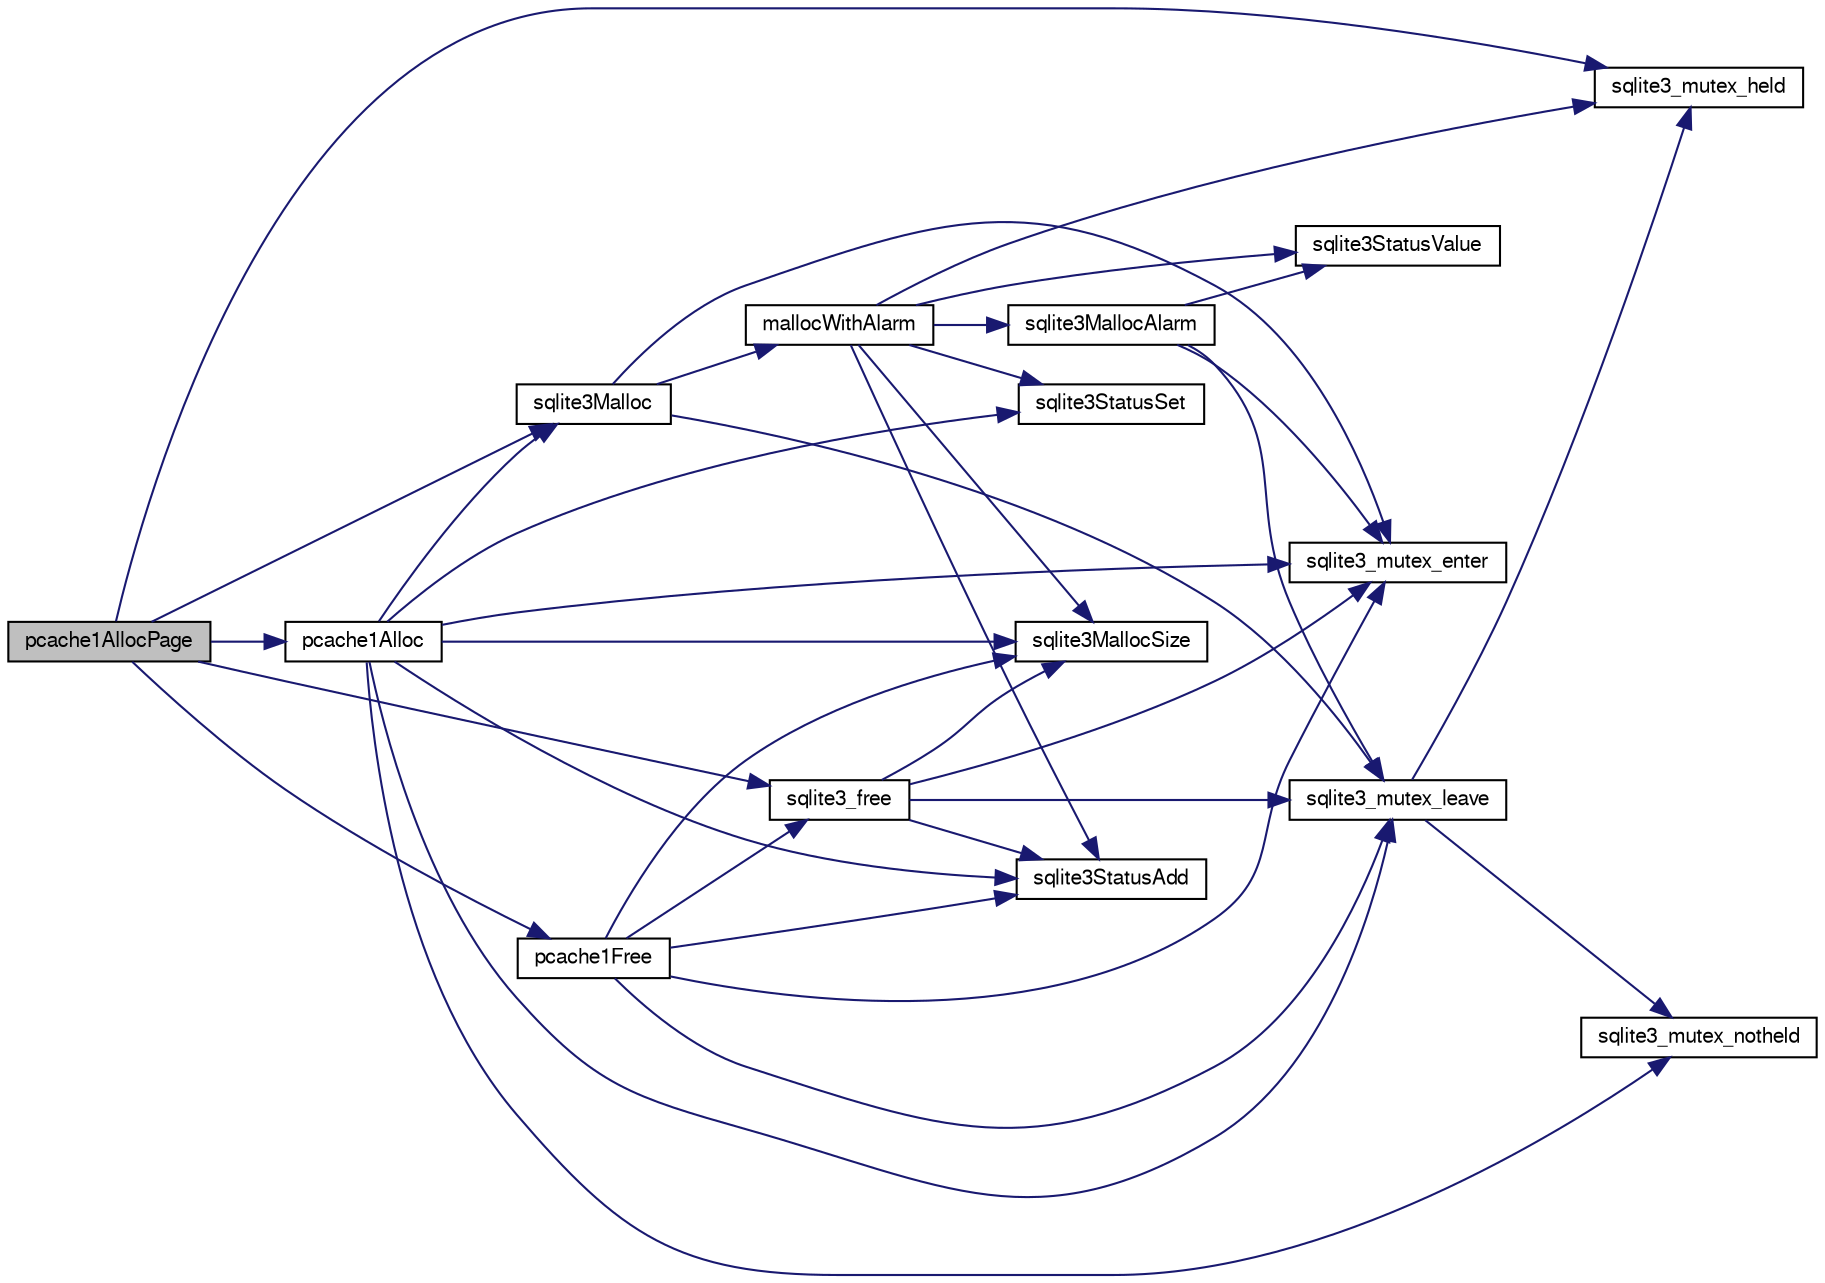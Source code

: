 digraph "pcache1AllocPage"
{
  edge [fontname="FreeSans",fontsize="10",labelfontname="FreeSans",labelfontsize="10"];
  node [fontname="FreeSans",fontsize="10",shape=record];
  rankdir="LR";
  Node217421 [label="pcache1AllocPage",height=0.2,width=0.4,color="black", fillcolor="grey75", style="filled", fontcolor="black"];
  Node217421 -> Node217422 [color="midnightblue",fontsize="10",style="solid",fontname="FreeSans"];
  Node217422 [label="sqlite3_mutex_held",height=0.2,width=0.4,color="black", fillcolor="white", style="filled",URL="$sqlite3_8c.html#acf77da68932b6bc163c5e68547ecc3e7"];
  Node217421 -> Node217423 [color="midnightblue",fontsize="10",style="solid",fontname="FreeSans"];
  Node217423 [label="pcache1Alloc",height=0.2,width=0.4,color="black", fillcolor="white", style="filled",URL="$sqlite3_8c.html#ad80f2390e3fdf5c2feab3ea212d4e9a8"];
  Node217423 -> Node217424 [color="midnightblue",fontsize="10",style="solid",fontname="FreeSans"];
  Node217424 [label="sqlite3_mutex_notheld",height=0.2,width=0.4,color="black", fillcolor="white", style="filled",URL="$sqlite3_8c.html#a83967c837c1c000d3b5adcfaa688f5dc"];
  Node217423 -> Node217425 [color="midnightblue",fontsize="10",style="solid",fontname="FreeSans"];
  Node217425 [label="sqlite3StatusSet",height=0.2,width=0.4,color="black", fillcolor="white", style="filled",URL="$sqlite3_8c.html#afec7586c01fcb5ea17dc9d7725a589d9"];
  Node217423 -> Node217426 [color="midnightblue",fontsize="10",style="solid",fontname="FreeSans"];
  Node217426 [label="sqlite3_mutex_enter",height=0.2,width=0.4,color="black", fillcolor="white", style="filled",URL="$sqlite3_8c.html#a1c12cde690bd89f104de5cbad12a6bf5"];
  Node217423 -> Node217427 [color="midnightblue",fontsize="10",style="solid",fontname="FreeSans"];
  Node217427 [label="sqlite3StatusAdd",height=0.2,width=0.4,color="black", fillcolor="white", style="filled",URL="$sqlite3_8c.html#afa029f93586aeab4cc85360905dae9cd"];
  Node217423 -> Node217428 [color="midnightblue",fontsize="10",style="solid",fontname="FreeSans"];
  Node217428 [label="sqlite3_mutex_leave",height=0.2,width=0.4,color="black", fillcolor="white", style="filled",URL="$sqlite3_8c.html#a5838d235601dbd3c1fa993555c6bcc93"];
  Node217428 -> Node217422 [color="midnightblue",fontsize="10",style="solid",fontname="FreeSans"];
  Node217428 -> Node217424 [color="midnightblue",fontsize="10",style="solid",fontname="FreeSans"];
  Node217423 -> Node217429 [color="midnightblue",fontsize="10",style="solid",fontname="FreeSans"];
  Node217429 [label="sqlite3Malloc",height=0.2,width=0.4,color="black", fillcolor="white", style="filled",URL="$sqlite3_8c.html#a361a2eaa846b1885f123abe46f5d8b2b"];
  Node217429 -> Node217426 [color="midnightblue",fontsize="10",style="solid",fontname="FreeSans"];
  Node217429 -> Node217430 [color="midnightblue",fontsize="10",style="solid",fontname="FreeSans"];
  Node217430 [label="mallocWithAlarm",height=0.2,width=0.4,color="black", fillcolor="white", style="filled",URL="$sqlite3_8c.html#ab070d5cf8e48ec8a6a43cf025d48598b"];
  Node217430 -> Node217422 [color="midnightblue",fontsize="10",style="solid",fontname="FreeSans"];
  Node217430 -> Node217425 [color="midnightblue",fontsize="10",style="solid",fontname="FreeSans"];
  Node217430 -> Node217431 [color="midnightblue",fontsize="10",style="solid",fontname="FreeSans"];
  Node217431 [label="sqlite3StatusValue",height=0.2,width=0.4,color="black", fillcolor="white", style="filled",URL="$sqlite3_8c.html#a30b8ac296c6e200c1fa57708d52c6ef6"];
  Node217430 -> Node217432 [color="midnightblue",fontsize="10",style="solid",fontname="FreeSans"];
  Node217432 [label="sqlite3MallocAlarm",height=0.2,width=0.4,color="black", fillcolor="white", style="filled",URL="$sqlite3_8c.html#ada66988e8471d1198f3219c062377508"];
  Node217432 -> Node217431 [color="midnightblue",fontsize="10",style="solid",fontname="FreeSans"];
  Node217432 -> Node217428 [color="midnightblue",fontsize="10",style="solid",fontname="FreeSans"];
  Node217432 -> Node217426 [color="midnightblue",fontsize="10",style="solid",fontname="FreeSans"];
  Node217430 -> Node217433 [color="midnightblue",fontsize="10",style="solid",fontname="FreeSans"];
  Node217433 [label="sqlite3MallocSize",height=0.2,width=0.4,color="black", fillcolor="white", style="filled",URL="$sqlite3_8c.html#acf5d2a5f35270bafb050bd2def576955"];
  Node217430 -> Node217427 [color="midnightblue",fontsize="10",style="solid",fontname="FreeSans"];
  Node217429 -> Node217428 [color="midnightblue",fontsize="10",style="solid",fontname="FreeSans"];
  Node217423 -> Node217433 [color="midnightblue",fontsize="10",style="solid",fontname="FreeSans"];
  Node217421 -> Node217429 [color="midnightblue",fontsize="10",style="solid",fontname="FreeSans"];
  Node217421 -> Node217434 [color="midnightblue",fontsize="10",style="solid",fontname="FreeSans"];
  Node217434 [label="pcache1Free",height=0.2,width=0.4,color="black", fillcolor="white", style="filled",URL="$sqlite3_8c.html#a283e764f60afec3ed4995402b6604ceb"];
  Node217434 -> Node217426 [color="midnightblue",fontsize="10",style="solid",fontname="FreeSans"];
  Node217434 -> Node217427 [color="midnightblue",fontsize="10",style="solid",fontname="FreeSans"];
  Node217434 -> Node217428 [color="midnightblue",fontsize="10",style="solid",fontname="FreeSans"];
  Node217434 -> Node217433 [color="midnightblue",fontsize="10",style="solid",fontname="FreeSans"];
  Node217434 -> Node217435 [color="midnightblue",fontsize="10",style="solid",fontname="FreeSans"];
  Node217435 [label="sqlite3_free",height=0.2,width=0.4,color="black", fillcolor="white", style="filled",URL="$sqlite3_8c.html#a6552349e36a8a691af5487999ab09519"];
  Node217435 -> Node217426 [color="midnightblue",fontsize="10",style="solid",fontname="FreeSans"];
  Node217435 -> Node217427 [color="midnightblue",fontsize="10",style="solid",fontname="FreeSans"];
  Node217435 -> Node217433 [color="midnightblue",fontsize="10",style="solid",fontname="FreeSans"];
  Node217435 -> Node217428 [color="midnightblue",fontsize="10",style="solid",fontname="FreeSans"];
  Node217421 -> Node217435 [color="midnightblue",fontsize="10",style="solid",fontname="FreeSans"];
}
